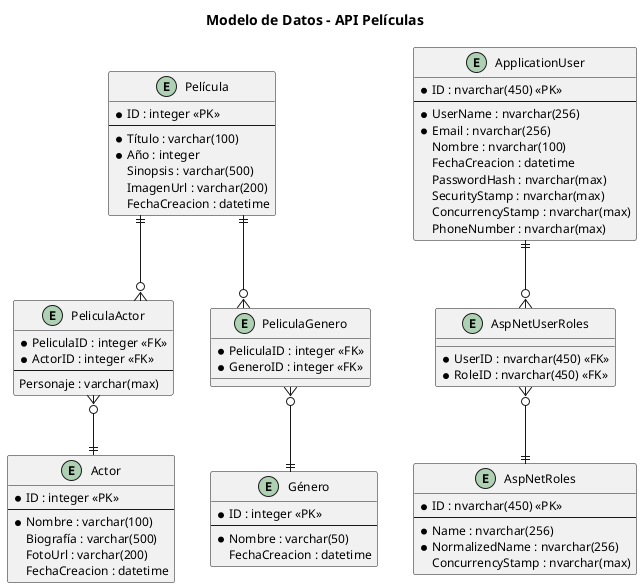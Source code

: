 @startuml modelo_datos_ie
' Uso de sintaxis IE (Information Engineering) para el modelo de datos
' https://plantuml.com/es/ie-diagram

' Configuración del estilo
skinparam linetype ortho
skinparam backgroundColor white
skinparam shadowing false
skinparam defaultFontName Arial
skinparam defaultFontSize 12

' Entidad Película
entity "Película" as Movie {
  * ID : integer <<PK>>
  --
  * Título : varchar(100)
  * Año : integer
  Sinopsis : varchar(500)
  ImagenUrl : varchar(200)
  FechaCreacion : datetime
}

' Entidad Actor
entity "Actor" as Actor {
  * ID : integer <<PK>>
  --
  * Nombre : varchar(100)
  Biografía : varchar(500)
  FotoUrl : varchar(200)
  FechaCreacion : datetime
}

' Entidad Género
entity "Género" as Genre {
  * ID : integer <<PK>>
  --
  * Nombre : varchar(50)
  FechaCreacion : datetime
}

' Usuario - ASP.NET Identity
entity "ApplicationUser" as User {
  * ID : nvarchar(450) <<PK>>
  --
  * UserName : nvarchar(256)
  * Email : nvarchar(256)
  Nombre : nvarchar(100)
  FechaCreacion : datetime
  PasswordHash : nvarchar(max)
  SecurityStamp : nvarchar(max)
  ConcurrencyStamp : nvarchar(max)
  PhoneNumber : nvarchar(max)
  ' Otros campos de Identity
}

' Entidad Rol - ASP.NET Identity
entity "AspNetRoles" as Role {
  * ID : nvarchar(450) <<PK>>
  --
  * Name : nvarchar(256)
  * NormalizedName : nvarchar(256)
  ConcurrencyStamp : nvarchar(max)
}

' Tabla de relación entre Usuario y Rol
entity "AspNetUserRoles" as UserRole {
  * UserID : nvarchar(450) <<FK>>
  * RoleID : nvarchar(450) <<FK>>
}

' Tabla de relación entre Película y Actor
entity "PeliculaActor" as MovieActor {
  * PeliculaID : integer <<FK>>
  * ActorID : integer <<FK>>
  --
  Personaje : varchar(max)
}

' Tabla de relación entre Película y Género
entity "PeliculaGenero" as MovieGenre {
  * PeliculaID : integer <<FK>>
  * GeneroID : integer <<FK>>
}

' Definición de relaciones
' Una película tiene muchos actores a través de la tabla de relación
Movie ||--o{ MovieActor
MovieActor }o--|| Actor

' Una película tiene muchos géneros a través de la tabla de relación
Movie ||--o{ MovieGenre
MovieGenre }o--|| Genre

' Usuario y roles
User ||--o{ UserRole
UserRole }o--|| Role

' Título del diagrama
title Modelo de Datos - API Películas

@enduml 